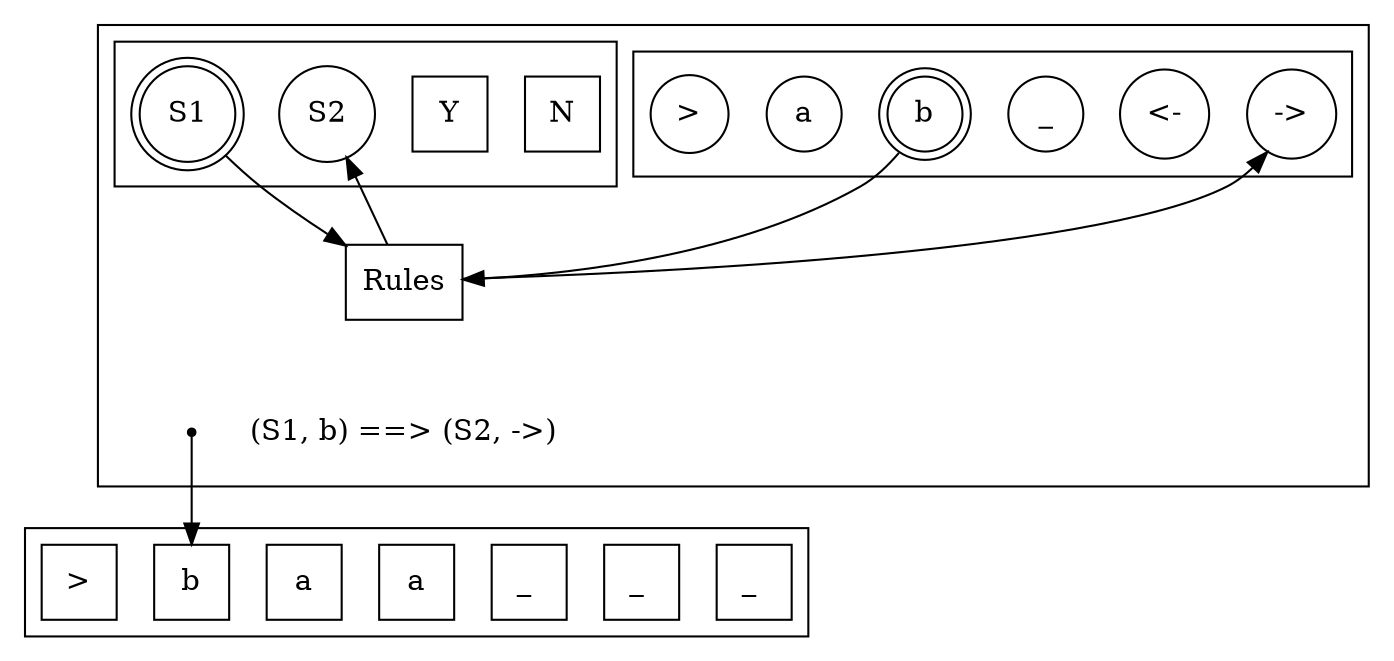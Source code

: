 digraph {
    rankdir="LB";
    subgraph clusterTape {{
        rank=same;
        A [shape=square, label=">"];
        B [shape=square, label="b"];
        C [shape=square, label="a"];
        D [shape=square, label="a"];
        E [shape=square, label="_ "];
        F [shape=square, label="_ "];
        G [shape=square, label="_ "];
    
        A -> B -> C -> D -> E -> F -> G [style=invis];
    }}

    subgraph clusterControl {
        subgraph clusterStates {
            {rank=same ls, la, lb, le, ll, lr};
            ls [shape=circle, label=">"];
            la [shape=circle, label="a"];
            lb [shape=doublecircle, label="b"];
            le [shape=circle, label="_"];
            ll [shape=circle, label="<-"];
            lr [shape=circle, label="->"];
            ls -> la -> lb -> le -> ll -> lr [style=invis];
        }

        subgraph clusterLetters {
            {rank=same S1 S2 Y N};
            S1 [shape=doublecircle];
            S2 [shape=circle];
            Y, N [shape=square];
            S1 -> S2 -> Y -> N[style=invis];
        }

        R [shape=rectangle,label="Rules"];
        Z [shape=point];
        // transition func
        X [label="(S1, b) ==> (S2, ->)", shape=plaintext];
        {rank=same Z X};
        Z -> X [style=invis];
        R -> X [style=invis];
    }

    // working head pos
    Z -> B;

    lb -> R;
    S1 -> R;
    R -> lr;
    R -> S2;
    // function in and out
}